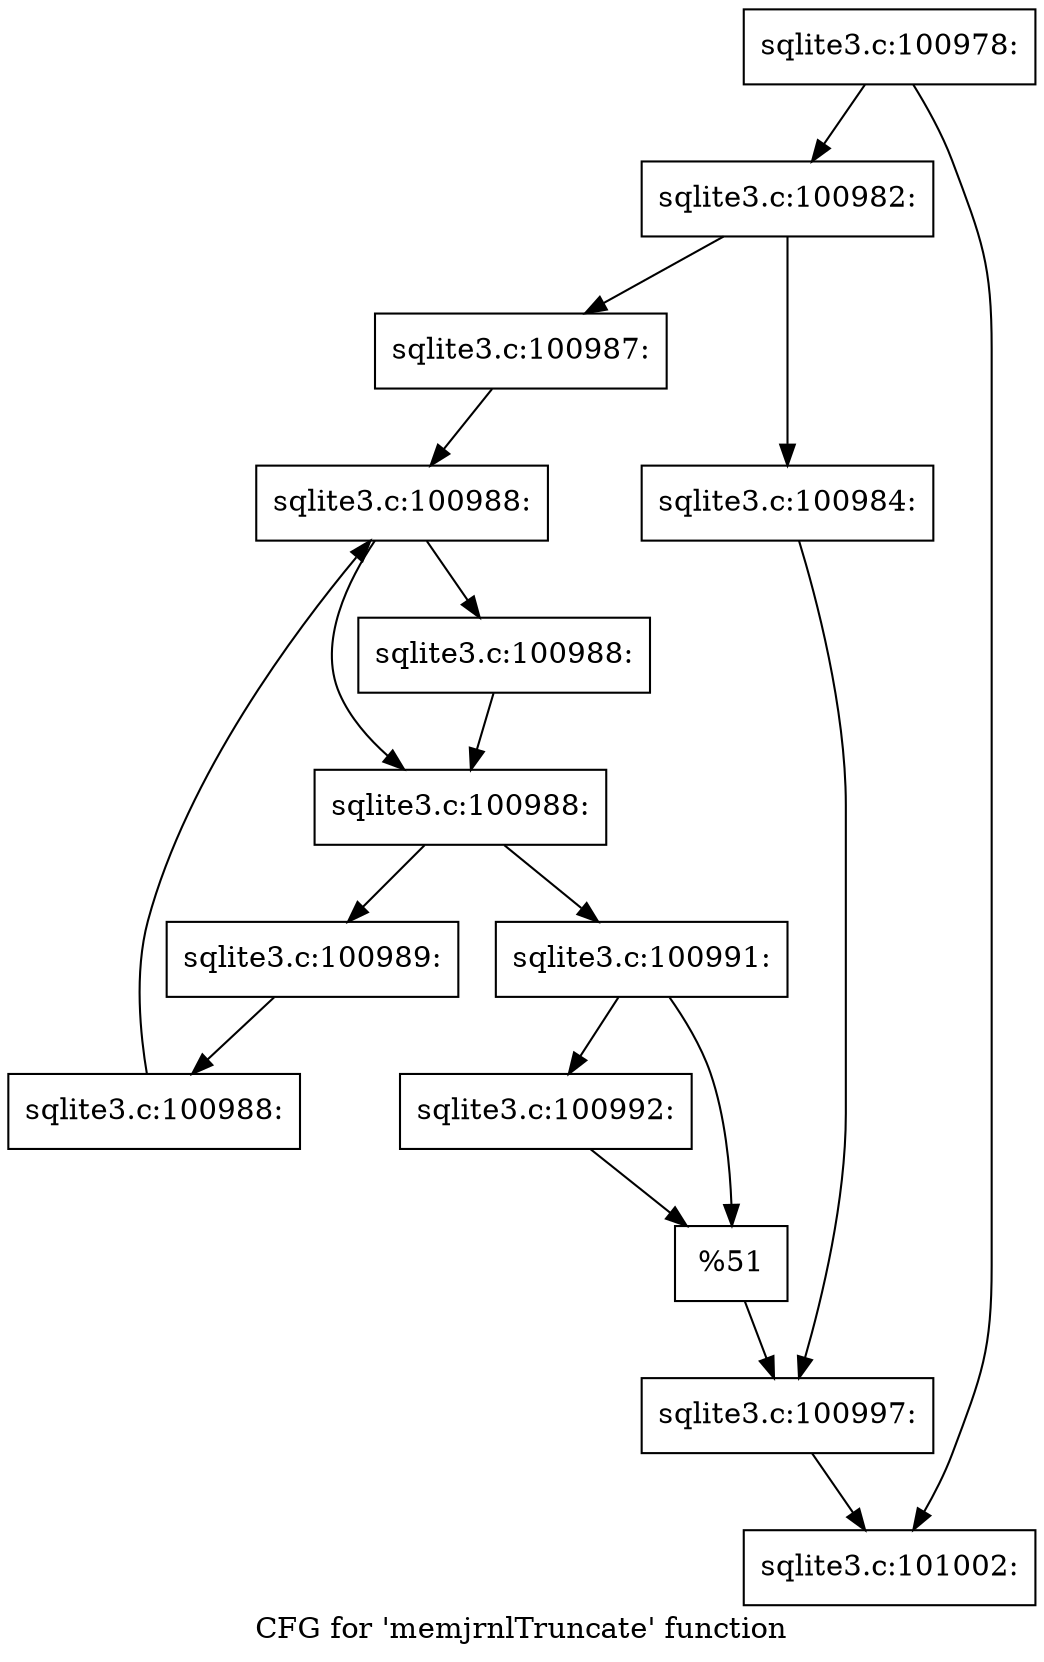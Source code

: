 digraph "CFG for 'memjrnlTruncate' function" {
	label="CFG for 'memjrnlTruncate' function";

	Node0x55c0f735d970 [shape=record,label="{sqlite3.c:100978:}"];
	Node0x55c0f735d970 -> Node0x55c0f7370100;
	Node0x55c0f735d970 -> Node0x55c0f7370150;
	Node0x55c0f7370100 [shape=record,label="{sqlite3.c:100982:}"];
	Node0x55c0f7370100 -> Node0x55c0f7370b60;
	Node0x55c0f7370100 -> Node0x55c0f7370c00;
	Node0x55c0f7370b60 [shape=record,label="{sqlite3.c:100984:}"];
	Node0x55c0f7370b60 -> Node0x55c0f7370bb0;
	Node0x55c0f7370c00 [shape=record,label="{sqlite3.c:100987:}"];
	Node0x55c0f7370c00 -> Node0x55c0f7371f30;
	Node0x55c0f7371f30 [shape=record,label="{sqlite3.c:100988:}"];
	Node0x55c0f7371f30 -> Node0x55c0f7372220;
	Node0x55c0f7371f30 -> Node0x55c0f73721d0;
	Node0x55c0f7372220 [shape=record,label="{sqlite3.c:100988:}"];
	Node0x55c0f7372220 -> Node0x55c0f73721d0;
	Node0x55c0f73721d0 [shape=record,label="{sqlite3.c:100988:}"];
	Node0x55c0f73721d0 -> Node0x55c0f7372150;
	Node0x55c0f73721d0 -> Node0x55c0f7371bb0;
	Node0x55c0f7372150 [shape=record,label="{sqlite3.c:100989:}"];
	Node0x55c0f7372150 -> Node0x55c0f73720c0;
	Node0x55c0f73720c0 [shape=record,label="{sqlite3.c:100988:}"];
	Node0x55c0f73720c0 -> Node0x55c0f7371f30;
	Node0x55c0f7371bb0 [shape=record,label="{sqlite3.c:100991:}"];
	Node0x55c0f7371bb0 -> Node0x55c0f73732e0;
	Node0x55c0f7371bb0 -> Node0x55c0f7373330;
	Node0x55c0f73732e0 [shape=record,label="{sqlite3.c:100992:}"];
	Node0x55c0f73732e0 -> Node0x55c0f7373330;
	Node0x55c0f7373330 [shape=record,label="{%51}"];
	Node0x55c0f7373330 -> Node0x55c0f7370bb0;
	Node0x55c0f7370bb0 [shape=record,label="{sqlite3.c:100997:}"];
	Node0x55c0f7370bb0 -> Node0x55c0f7370150;
	Node0x55c0f7370150 [shape=record,label="{sqlite3.c:101002:}"];
}
